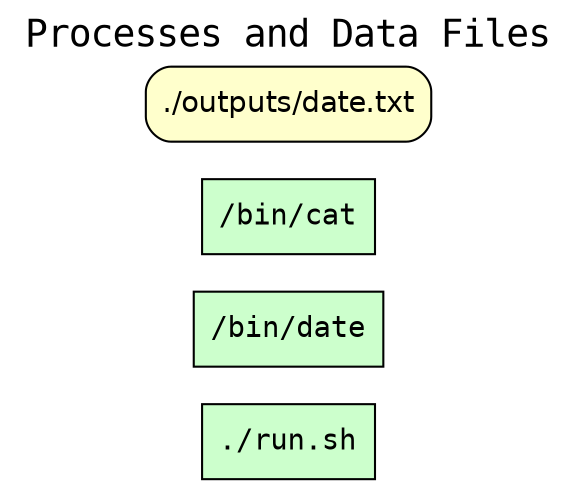 
digraph wt_run {
rankdir=LR
fontname=Courier; fontsize=18; labelloc=t
label="Processes and Data Files"
node[shape=box style="filled" fillcolor="#CCFFCC" peripheries=1 fontname=Courier]
"exe:e1" [label="./run.sh"]
"exe:e2" [label="/bin/date"]
"exe:e3" [label="/bin/cat"]
node[shape=box style="rounded,filled" fillcolor="#FFFFCC" peripheries=1 fontname=Helvetica]
"access:i10" [label="./outputs/date.txt"]
}

